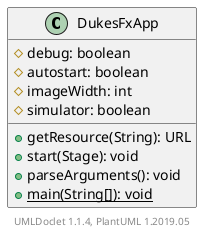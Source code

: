 @startuml

    class DukesFxApp [[DukesFxApp.html]] {
        #debug: boolean
        #autostart: boolean
        #imageWidth: int
        #simulator: boolean
        +getResource(String): URL
        +start(Stage): void
        +parseArguments(): void
        {static} +main(String[]): void
    }


    center footer UMLDoclet 1.1.4, PlantUML 1.2019.05
@enduml
